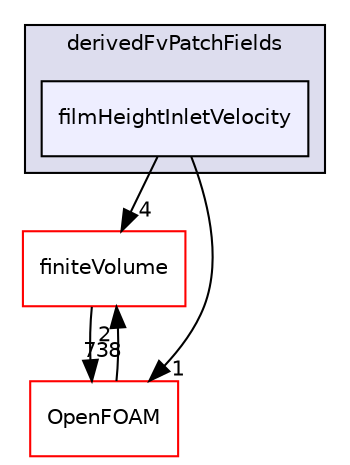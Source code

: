 digraph "src/regionModels/surfaceFilmModels/derivedFvPatchFields/filmHeightInletVelocity" {
  bgcolor=transparent;
  compound=true
  node [ fontsize="10", fontname="Helvetica"];
  edge [ labelfontsize="10", labelfontname="Helvetica"];
  subgraph clusterdir_14c53c78ec2b5d882a56315f8bf4c443 {
    graph [ bgcolor="#ddddee", pencolor="black", label="derivedFvPatchFields" fontname="Helvetica", fontsize="10", URL="dir_14c53c78ec2b5d882a56315f8bf4c443.html"]
  dir_1ab3a7ea7d2a05bc767520a3bc976bb8 [shape=box, label="filmHeightInletVelocity", style="filled", fillcolor="#eeeeff", pencolor="black", URL="dir_1ab3a7ea7d2a05bc767520a3bc976bb8.html"];
  }
  dir_9bd15774b555cf7259a6fa18f99fe99b [shape=box label="finiteVolume" color="red" URL="dir_9bd15774b555cf7259a6fa18f99fe99b.html"];
  dir_c5473ff19b20e6ec4dfe5c310b3778a8 [shape=box label="OpenFOAM" color="red" URL="dir_c5473ff19b20e6ec4dfe5c310b3778a8.html"];
  dir_9bd15774b555cf7259a6fa18f99fe99b->dir_c5473ff19b20e6ec4dfe5c310b3778a8 [headlabel="738", labeldistance=1.5 headhref="dir_000898_001898.html"];
  dir_1ab3a7ea7d2a05bc767520a3bc976bb8->dir_9bd15774b555cf7259a6fa18f99fe99b [headlabel="4", labeldistance=1.5 headhref="dir_002569_000898.html"];
  dir_1ab3a7ea7d2a05bc767520a3bc976bb8->dir_c5473ff19b20e6ec4dfe5c310b3778a8 [headlabel="1", labeldistance=1.5 headhref="dir_002569_001898.html"];
  dir_c5473ff19b20e6ec4dfe5c310b3778a8->dir_9bd15774b555cf7259a6fa18f99fe99b [headlabel="2", labeldistance=1.5 headhref="dir_001898_000898.html"];
}
